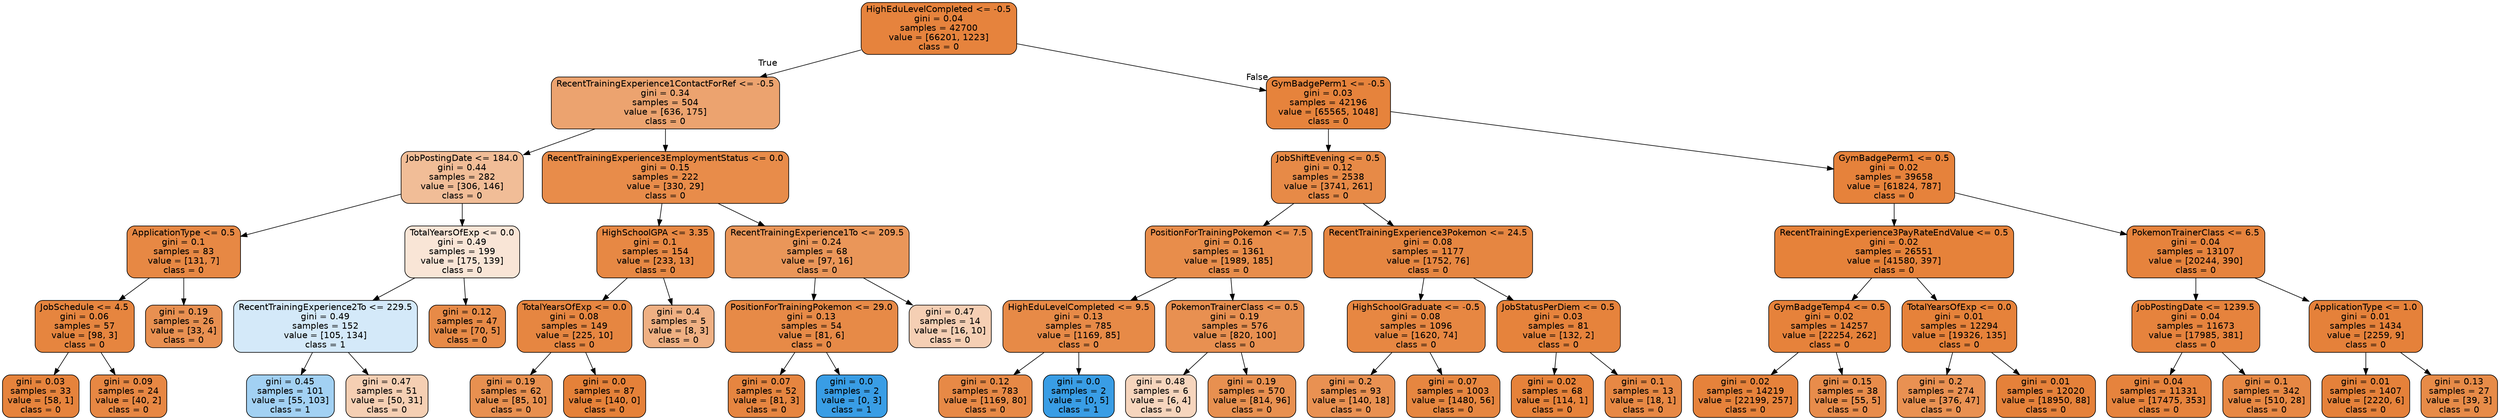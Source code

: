 digraph Tree {
node [shape=box, style="filled, rounded", color="black", fontname=helvetica] ;
edge [fontname=helvetica] ;
0 [label="HighEduLevelCompleted <= -0.5\ngini = 0.04\nsamples = 42700\nvalue = [66201, 1223]\nclass = 0", fillcolor="#e58139fa"] ;
1 [label="RecentTrainingExperience1ContactForRef <= -0.5\ngini = 0.34\nsamples = 504\nvalue = [636, 175]\nclass = 0", fillcolor="#e58139b9"] ;
0 -> 1 [labeldistance=2.5, labelangle=45, headlabel="True"] ;
2 [label="JobPostingDate <= 184.0\ngini = 0.44\nsamples = 282\nvalue = [306, 146]\nclass = 0", fillcolor="#e5813985"] ;
1 -> 2 ;
3 [label="ApplicationType <= 0.5\ngini = 0.1\nsamples = 83\nvalue = [131, 7]\nclass = 0", fillcolor="#e58139f1"] ;
2 -> 3 ;
4 [label="JobSchedule <= 4.5\ngini = 0.06\nsamples = 57\nvalue = [98, 3]\nclass = 0", fillcolor="#e58139f7"] ;
3 -> 4 ;
5 [label="gini = 0.03\nsamples = 33\nvalue = [58, 1]\nclass = 0", fillcolor="#e58139fb"] ;
4 -> 5 ;
6 [label="gini = 0.09\nsamples = 24\nvalue = [40, 2]\nclass = 0", fillcolor="#e58139f2"] ;
4 -> 6 ;
7 [label="gini = 0.19\nsamples = 26\nvalue = [33, 4]\nclass = 0", fillcolor="#e58139e0"] ;
3 -> 7 ;
8 [label="TotalYearsOfExp <= 0.0\ngini = 0.49\nsamples = 199\nvalue = [175, 139]\nclass = 0", fillcolor="#e5813934"] ;
2 -> 8 ;
9 [label="RecentTrainingExperience2To <= 229.5\ngini = 0.49\nsamples = 152\nvalue = [105, 134]\nclass = 1", fillcolor="#399de537"] ;
8 -> 9 ;
10 [label="gini = 0.45\nsamples = 101\nvalue = [55, 103]\nclass = 1", fillcolor="#399de577"] ;
9 -> 10 ;
11 [label="gini = 0.47\nsamples = 51\nvalue = [50, 31]\nclass = 0", fillcolor="#e5813961"] ;
9 -> 11 ;
12 [label="gini = 0.12\nsamples = 47\nvalue = [70, 5]\nclass = 0", fillcolor="#e58139ed"] ;
8 -> 12 ;
13 [label="RecentTrainingExperience3EmploymentStatus <= 0.0\ngini = 0.15\nsamples = 222\nvalue = [330, 29]\nclass = 0", fillcolor="#e58139e9"] ;
1 -> 13 ;
14 [label="HighSchoolGPA <= 3.35\ngini = 0.1\nsamples = 154\nvalue = [233, 13]\nclass = 0", fillcolor="#e58139f1"] ;
13 -> 14 ;
15 [label="TotalYearsOfExp <= 0.0\ngini = 0.08\nsamples = 149\nvalue = [225, 10]\nclass = 0", fillcolor="#e58139f4"] ;
14 -> 15 ;
16 [label="gini = 0.19\nsamples = 62\nvalue = [85, 10]\nclass = 0", fillcolor="#e58139e1"] ;
15 -> 16 ;
17 [label="gini = 0.0\nsamples = 87\nvalue = [140, 0]\nclass = 0", fillcolor="#e58139ff"] ;
15 -> 17 ;
18 [label="gini = 0.4\nsamples = 5\nvalue = [8, 3]\nclass = 0", fillcolor="#e581399f"] ;
14 -> 18 ;
19 [label="RecentTrainingExperience1To <= 209.5\ngini = 0.24\nsamples = 68\nvalue = [97, 16]\nclass = 0", fillcolor="#e58139d5"] ;
13 -> 19 ;
20 [label="PositionForTrainingPokemon <= 29.0\ngini = 0.13\nsamples = 54\nvalue = [81, 6]\nclass = 0", fillcolor="#e58139ec"] ;
19 -> 20 ;
21 [label="gini = 0.07\nsamples = 52\nvalue = [81, 3]\nclass = 0", fillcolor="#e58139f6"] ;
20 -> 21 ;
22 [label="gini = 0.0\nsamples = 2\nvalue = [0, 3]\nclass = 1", fillcolor="#399de5ff"] ;
20 -> 22 ;
23 [label="gini = 0.47\nsamples = 14\nvalue = [16, 10]\nclass = 0", fillcolor="#e5813960"] ;
19 -> 23 ;
24 [label="GymBadgePerm1 <= -0.5\ngini = 0.03\nsamples = 42196\nvalue = [65565, 1048]\nclass = 0", fillcolor="#e58139fb"] ;
0 -> 24 [labeldistance=2.5, labelangle=-45, headlabel="False"] ;
25 [label="JobShiftEvening <= 0.5\ngini = 0.12\nsamples = 2538\nvalue = [3741, 261]\nclass = 0", fillcolor="#e58139ed"] ;
24 -> 25 ;
26 [label="PositionForTrainingPokemon <= 7.5\ngini = 0.16\nsamples = 1361\nvalue = [1989, 185]\nclass = 0", fillcolor="#e58139e7"] ;
25 -> 26 ;
27 [label="HighEduLevelCompleted <= 9.5\ngini = 0.13\nsamples = 785\nvalue = [1169, 85]\nclass = 0", fillcolor="#e58139ec"] ;
26 -> 27 ;
28 [label="gini = 0.12\nsamples = 783\nvalue = [1169, 80]\nclass = 0", fillcolor="#e58139ee"] ;
27 -> 28 ;
29 [label="gini = 0.0\nsamples = 2\nvalue = [0, 5]\nclass = 1", fillcolor="#399de5ff"] ;
27 -> 29 ;
30 [label="PokemonTrainerClass <= 0.5\ngini = 0.19\nsamples = 576\nvalue = [820, 100]\nclass = 0", fillcolor="#e58139e0"] ;
26 -> 30 ;
31 [label="gini = 0.48\nsamples = 6\nvalue = [6, 4]\nclass = 0", fillcolor="#e5813955"] ;
30 -> 31 ;
32 [label="gini = 0.19\nsamples = 570\nvalue = [814, 96]\nclass = 0", fillcolor="#e58139e1"] ;
30 -> 32 ;
33 [label="RecentTrainingExperience3Pokemon <= 24.5\ngini = 0.08\nsamples = 1177\nvalue = [1752, 76]\nclass = 0", fillcolor="#e58139f4"] ;
25 -> 33 ;
34 [label="HighSchoolGraduate <= -0.5\ngini = 0.08\nsamples = 1096\nvalue = [1620, 74]\nclass = 0", fillcolor="#e58139f3"] ;
33 -> 34 ;
35 [label="gini = 0.2\nsamples = 93\nvalue = [140, 18]\nclass = 0", fillcolor="#e58139de"] ;
34 -> 35 ;
36 [label="gini = 0.07\nsamples = 1003\nvalue = [1480, 56]\nclass = 0", fillcolor="#e58139f5"] ;
34 -> 36 ;
37 [label="JobStatusPerDiem <= 0.5\ngini = 0.03\nsamples = 81\nvalue = [132, 2]\nclass = 0", fillcolor="#e58139fb"] ;
33 -> 37 ;
38 [label="gini = 0.02\nsamples = 68\nvalue = [114, 1]\nclass = 0", fillcolor="#e58139fd"] ;
37 -> 38 ;
39 [label="gini = 0.1\nsamples = 13\nvalue = [18, 1]\nclass = 0", fillcolor="#e58139f1"] ;
37 -> 39 ;
40 [label="GymBadgePerm1 <= 0.5\ngini = 0.02\nsamples = 39658\nvalue = [61824, 787]\nclass = 0", fillcolor="#e58139fc"] ;
24 -> 40 ;
41 [label="RecentTrainingExperience3PayRateEndValue <= 0.5\ngini = 0.02\nsamples = 26551\nvalue = [41580, 397]\nclass = 0", fillcolor="#e58139fd"] ;
40 -> 41 ;
42 [label="GymBadgeTemp4 <= 0.5\ngini = 0.02\nsamples = 14257\nvalue = [22254, 262]\nclass = 0", fillcolor="#e58139fc"] ;
41 -> 42 ;
43 [label="gini = 0.02\nsamples = 14219\nvalue = [22199, 257]\nclass = 0", fillcolor="#e58139fc"] ;
42 -> 43 ;
44 [label="gini = 0.15\nsamples = 38\nvalue = [55, 5]\nclass = 0", fillcolor="#e58139e8"] ;
42 -> 44 ;
45 [label="TotalYearsOfExp <= 0.0\ngini = 0.01\nsamples = 12294\nvalue = [19326, 135]\nclass = 0", fillcolor="#e58139fd"] ;
41 -> 45 ;
46 [label="gini = 0.2\nsamples = 274\nvalue = [376, 47]\nclass = 0", fillcolor="#e58139df"] ;
45 -> 46 ;
47 [label="gini = 0.01\nsamples = 12020\nvalue = [18950, 88]\nclass = 0", fillcolor="#e58139fe"] ;
45 -> 47 ;
48 [label="PokemonTrainerClass <= 6.5\ngini = 0.04\nsamples = 13107\nvalue = [20244, 390]\nclass = 0", fillcolor="#e58139fa"] ;
40 -> 48 ;
49 [label="JobPostingDate <= 1239.5\ngini = 0.04\nsamples = 11673\nvalue = [17985, 381]\nclass = 0", fillcolor="#e58139fa"] ;
48 -> 49 ;
50 [label="gini = 0.04\nsamples = 11331\nvalue = [17475, 353]\nclass = 0", fillcolor="#e58139fa"] ;
49 -> 50 ;
51 [label="gini = 0.1\nsamples = 342\nvalue = [510, 28]\nclass = 0", fillcolor="#e58139f1"] ;
49 -> 51 ;
52 [label="ApplicationType <= 1.0\ngini = 0.01\nsamples = 1434\nvalue = [2259, 9]\nclass = 0", fillcolor="#e58139fe"] ;
48 -> 52 ;
53 [label="gini = 0.01\nsamples = 1407\nvalue = [2220, 6]\nclass = 0", fillcolor="#e58139fe"] ;
52 -> 53 ;
54 [label="gini = 0.13\nsamples = 27\nvalue = [39, 3]\nclass = 0", fillcolor="#e58139eb"] ;
52 -> 54 ;
}